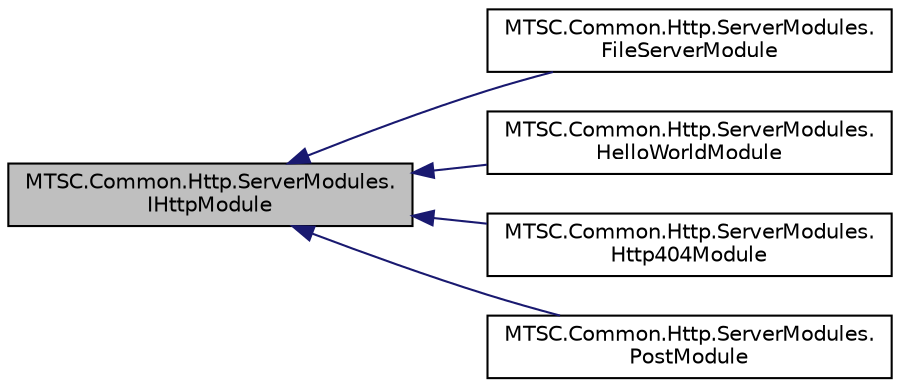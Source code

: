 digraph "MTSC.Common.Http.ServerModules.IHttpModule"
{
 // LATEX_PDF_SIZE
  edge [fontname="Helvetica",fontsize="10",labelfontname="Helvetica",labelfontsize="10"];
  node [fontname="Helvetica",fontsize="10",shape=record];
  rankdir="LR";
  Node0 [label="MTSC.Common.Http.ServerModules.\lIHttpModule",height=0.2,width=0.4,color="black", fillcolor="grey75", style="filled", fontcolor="black",tooltip="Interface for Http modules used by the server http handler."];
  Node0 -> Node1 [dir="back",color="midnightblue",fontsize="10",style="solid",fontname="Helvetica"];
  Node1 [label="MTSC.Common.Http.ServerModules.\lFileServerModule",height=0.2,width=0.4,color="black", fillcolor="white", style="filled",URL="$d8/d56/class_m_t_s_c_1_1_common_1_1_http_1_1_server_modules_1_1_file_server_module.html",tooltip=" "];
  Node0 -> Node2 [dir="back",color="midnightblue",fontsize="10",style="solid",fontname="Helvetica"];
  Node2 [label="MTSC.Common.Http.ServerModules.\lHelloWorldModule",height=0.2,width=0.4,color="black", fillcolor="white", style="filled",URL="$d6/d98/class_m_t_s_c_1_1_common_1_1_http_1_1_server_modules_1_1_hello_world_module.html",tooltip=" "];
  Node0 -> Node3 [dir="back",color="midnightblue",fontsize="10",style="solid",fontname="Helvetica"];
  Node3 [label="MTSC.Common.Http.ServerModules.\lHttp404Module",height=0.2,width=0.4,color="black", fillcolor="white", style="filled",URL="$dc/dd3/class_m_t_s_c_1_1_common_1_1_http_1_1_server_modules_1_1_http404_module.html",tooltip="Simple module that returns status code 404."];
  Node0 -> Node4 [dir="back",color="midnightblue",fontsize="10",style="solid",fontname="Helvetica"];
  Node4 [label="MTSC.Common.Http.ServerModules.\lPostModule",height=0.2,width=0.4,color="black", fillcolor="white", style="filled",URL="$d0/d69/class_m_t_s_c_1_1_common_1_1_http_1_1_server_modules_1_1_post_module.html",tooltip=" "];
}
